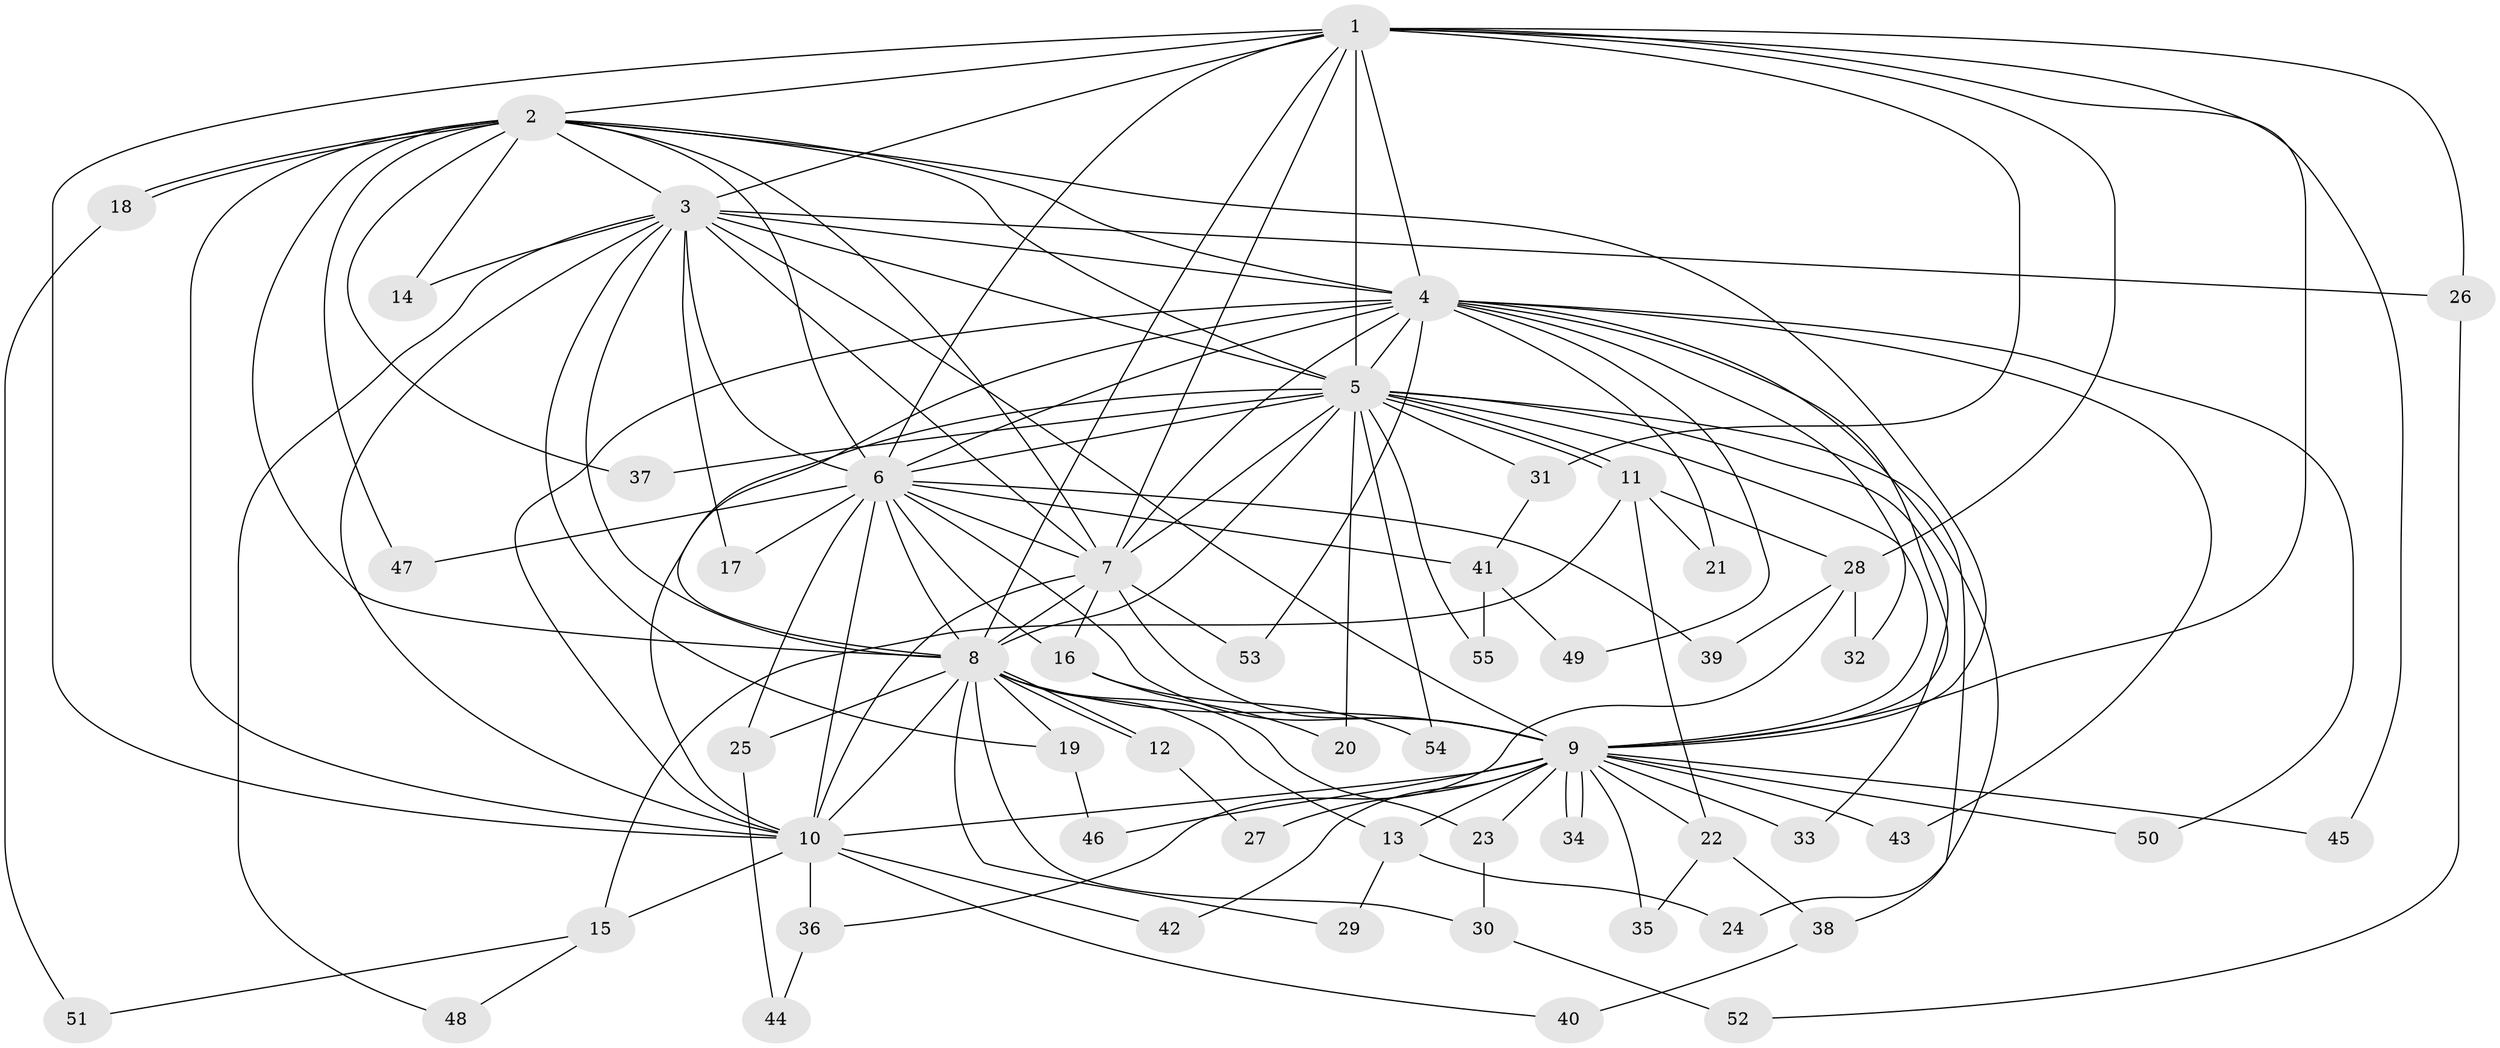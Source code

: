 // coarse degree distribution, {15: 0.0625, 4: 0.125, 3: 0.125, 1: 0.3125, 2: 0.375}
// Generated by graph-tools (version 1.1) at 2025/17/03/04/25 18:17:32]
// undirected, 55 vertices, 135 edges
graph export_dot {
graph [start="1"]
  node [color=gray90,style=filled];
  1;
  2;
  3;
  4;
  5;
  6;
  7;
  8;
  9;
  10;
  11;
  12;
  13;
  14;
  15;
  16;
  17;
  18;
  19;
  20;
  21;
  22;
  23;
  24;
  25;
  26;
  27;
  28;
  29;
  30;
  31;
  32;
  33;
  34;
  35;
  36;
  37;
  38;
  39;
  40;
  41;
  42;
  43;
  44;
  45;
  46;
  47;
  48;
  49;
  50;
  51;
  52;
  53;
  54;
  55;
  1 -- 2;
  1 -- 3;
  1 -- 4;
  1 -- 5;
  1 -- 6;
  1 -- 7;
  1 -- 8;
  1 -- 9;
  1 -- 10;
  1 -- 26;
  1 -- 28;
  1 -- 31;
  1 -- 45;
  2 -- 3;
  2 -- 4;
  2 -- 5;
  2 -- 6;
  2 -- 7;
  2 -- 8;
  2 -- 9;
  2 -- 10;
  2 -- 14;
  2 -- 18;
  2 -- 18;
  2 -- 37;
  2 -- 47;
  3 -- 4;
  3 -- 5;
  3 -- 6;
  3 -- 7;
  3 -- 8;
  3 -- 9;
  3 -- 10;
  3 -- 14;
  3 -- 17;
  3 -- 19;
  3 -- 26;
  3 -- 48;
  4 -- 5;
  4 -- 6;
  4 -- 7;
  4 -- 8;
  4 -- 9;
  4 -- 10;
  4 -- 21;
  4 -- 32;
  4 -- 38;
  4 -- 43;
  4 -- 49;
  4 -- 50;
  4 -- 53;
  5 -- 6;
  5 -- 7;
  5 -- 8;
  5 -- 9;
  5 -- 10;
  5 -- 11;
  5 -- 11;
  5 -- 20;
  5 -- 24;
  5 -- 31;
  5 -- 33;
  5 -- 37;
  5 -- 54;
  5 -- 55;
  6 -- 7;
  6 -- 8;
  6 -- 9;
  6 -- 10;
  6 -- 16;
  6 -- 17;
  6 -- 25;
  6 -- 39;
  6 -- 41;
  6 -- 47;
  7 -- 8;
  7 -- 9;
  7 -- 10;
  7 -- 16;
  7 -- 53;
  8 -- 9;
  8 -- 10;
  8 -- 12;
  8 -- 12;
  8 -- 13;
  8 -- 19;
  8 -- 23;
  8 -- 25;
  8 -- 29;
  8 -- 30;
  9 -- 10;
  9 -- 13;
  9 -- 22;
  9 -- 23;
  9 -- 27;
  9 -- 33;
  9 -- 34;
  9 -- 34;
  9 -- 35;
  9 -- 42;
  9 -- 43;
  9 -- 45;
  9 -- 46;
  9 -- 50;
  10 -- 15;
  10 -- 36;
  10 -- 40;
  10 -- 42;
  11 -- 15;
  11 -- 21;
  11 -- 22;
  11 -- 28;
  12 -- 27;
  13 -- 24;
  13 -- 29;
  15 -- 48;
  15 -- 51;
  16 -- 20;
  16 -- 54;
  18 -- 51;
  19 -- 46;
  22 -- 35;
  22 -- 38;
  23 -- 30;
  25 -- 44;
  26 -- 52;
  28 -- 32;
  28 -- 36;
  28 -- 39;
  30 -- 52;
  31 -- 41;
  36 -- 44;
  38 -- 40;
  41 -- 49;
  41 -- 55;
}
